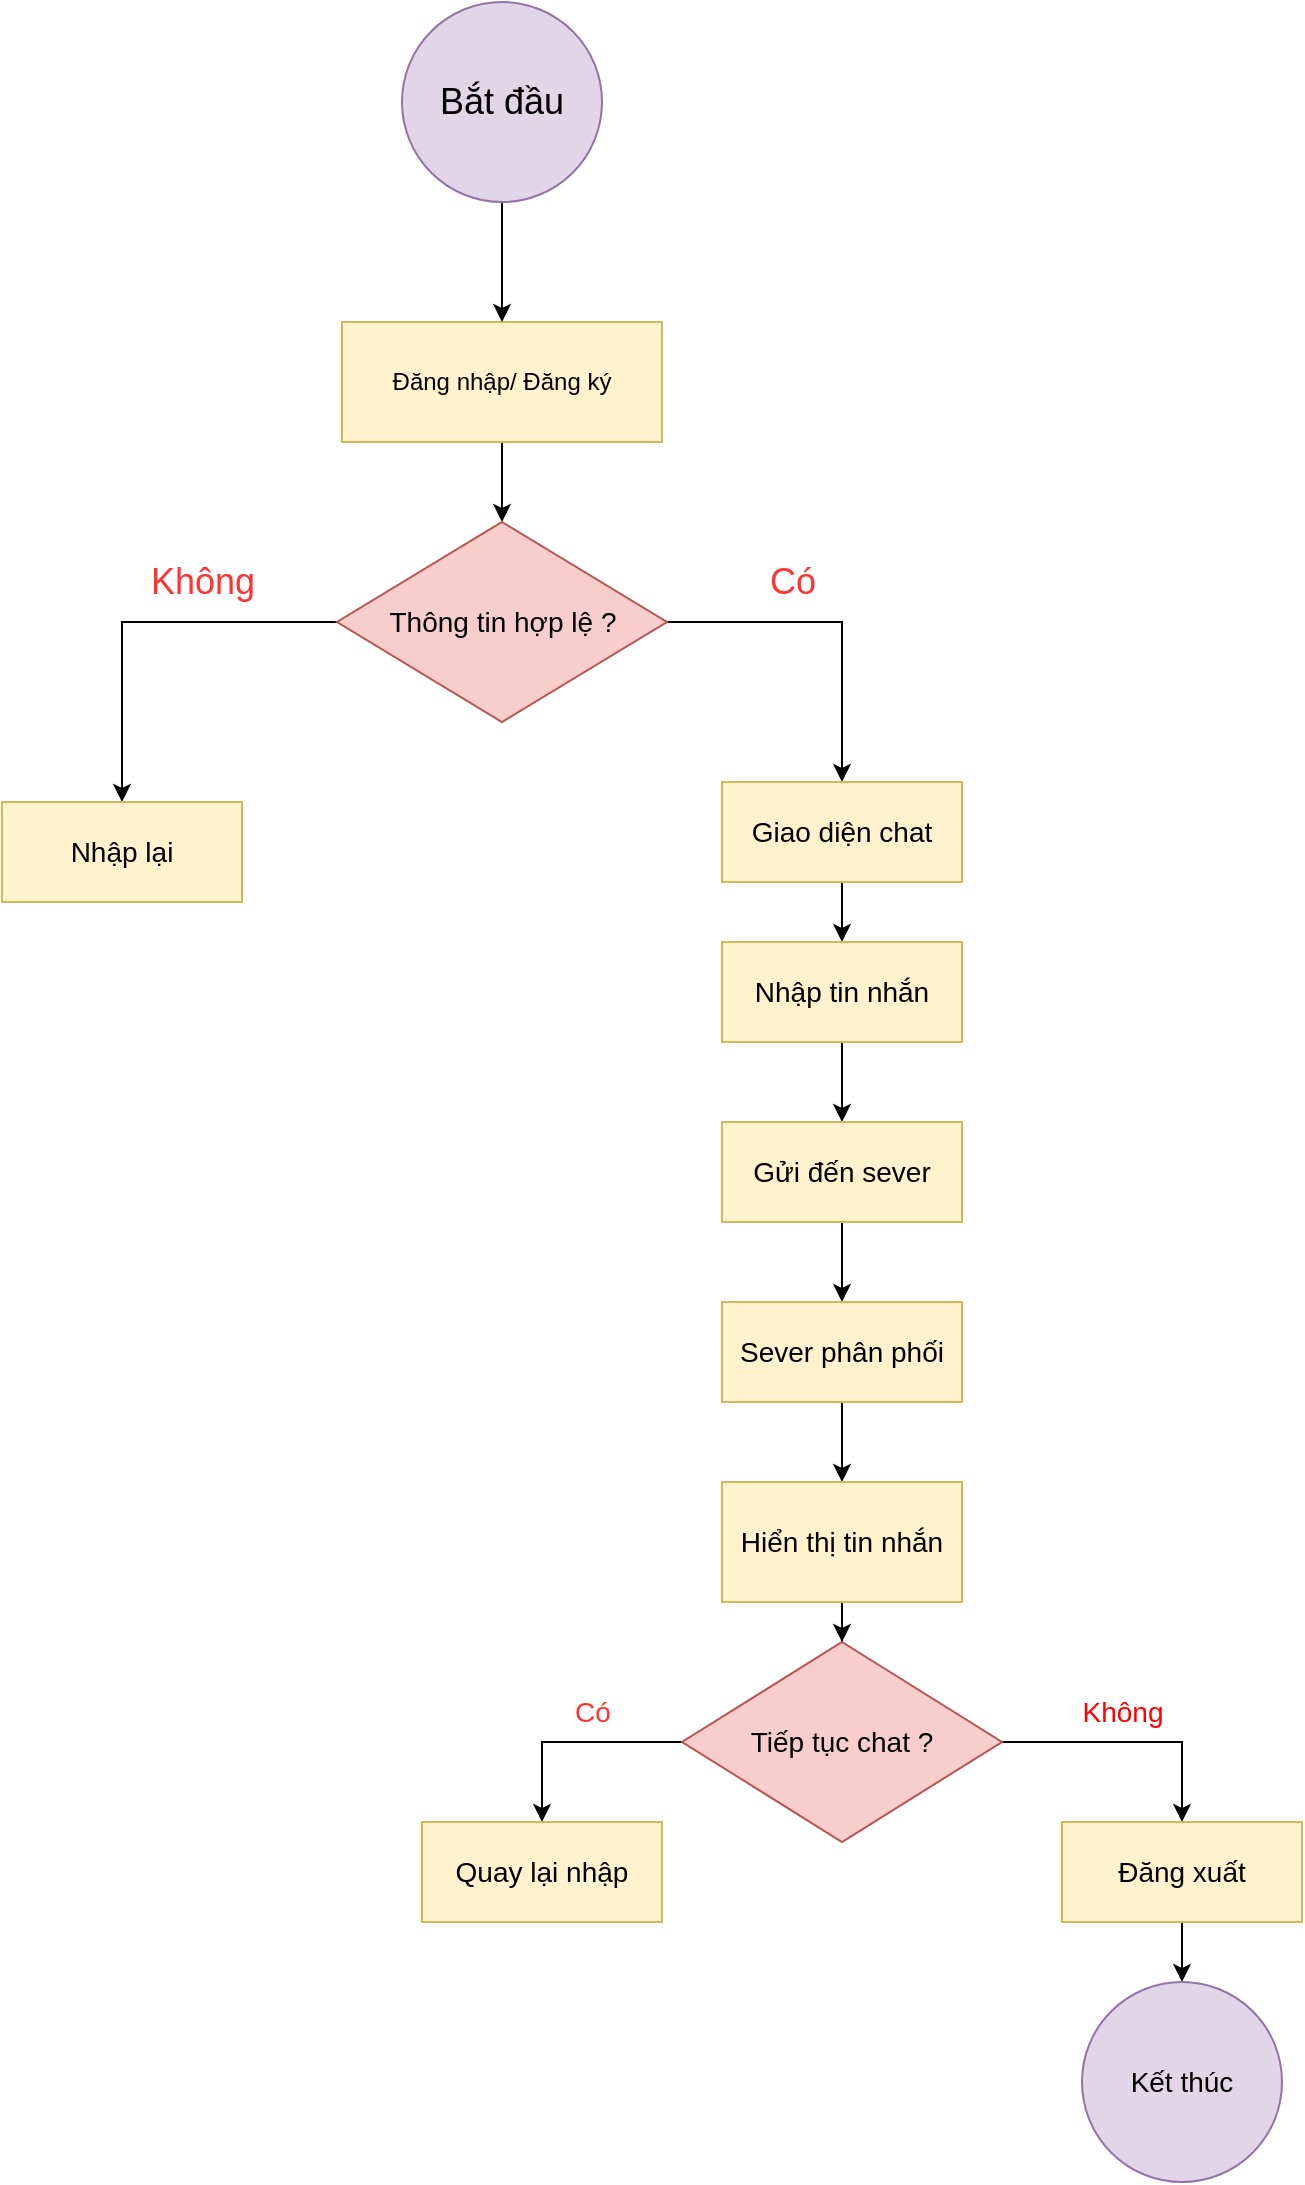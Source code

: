 <mxfile version="24.7.17">
  <diagram name="Page-1" id="sUqcVRzRHTRMZLdzHKsm">
    <mxGraphModel dx="1036" dy="606" grid="1" gridSize="10" guides="1" tooltips="1" connect="1" arrows="1" fold="1" page="1" pageScale="1" pageWidth="850" pageHeight="1100" math="0" shadow="0">
      <root>
        <mxCell id="0" />
        <mxCell id="1" parent="0" />
        <mxCell id="-S_VFz-ffvNlaHWorEW4-25" style="edgeStyle=orthogonalEdgeStyle;rounded=0;orthogonalLoop=1;jettySize=auto;html=1;exitX=0.5;exitY=1;exitDx=0;exitDy=0;" edge="1" parent="1" source="-S_VFz-ffvNlaHWorEW4-2" target="-S_VFz-ffvNlaHWorEW4-4">
          <mxGeometry relative="1" as="geometry" />
        </mxCell>
        <mxCell id="-S_VFz-ffvNlaHWorEW4-2" value="Đăng nhập/ Đăng ký" style="rounded=0;whiteSpace=wrap;html=1;fillColor=#fff2cc;strokeColor=#d6b656;" vertex="1" parent="1">
          <mxGeometry x="360" y="170" width="160" height="60" as="geometry" />
        </mxCell>
        <mxCell id="-S_VFz-ffvNlaHWorEW4-19" style="edgeStyle=orthogonalEdgeStyle;rounded=0;orthogonalLoop=1;jettySize=auto;html=1;exitX=0.5;exitY=1;exitDx=0;exitDy=0;entryX=0.5;entryY=0;entryDx=0;entryDy=0;" edge="1" parent="1" source="-S_VFz-ffvNlaHWorEW4-3" target="-S_VFz-ffvNlaHWorEW4-2">
          <mxGeometry relative="1" as="geometry" />
        </mxCell>
        <mxCell id="-S_VFz-ffvNlaHWorEW4-3" value="&lt;font style=&quot;font-size: 18px;&quot;&gt;Bắt đầu&lt;/font&gt;" style="ellipse;whiteSpace=wrap;html=1;aspect=fixed;fillColor=#e1d5e7;strokeColor=#9673a6;" vertex="1" parent="1">
          <mxGeometry x="390" y="10" width="100" height="100" as="geometry" />
        </mxCell>
        <mxCell id="-S_VFz-ffvNlaHWorEW4-20" style="edgeStyle=orthogonalEdgeStyle;rounded=0;orthogonalLoop=1;jettySize=auto;html=1;exitX=1;exitY=0.5;exitDx=0;exitDy=0;" edge="1" parent="1" source="-S_VFz-ffvNlaHWorEW4-4" target="-S_VFz-ffvNlaHWorEW4-6">
          <mxGeometry relative="1" as="geometry" />
        </mxCell>
        <mxCell id="-S_VFz-ffvNlaHWorEW4-36" style="edgeStyle=orthogonalEdgeStyle;rounded=0;orthogonalLoop=1;jettySize=auto;html=1;exitX=0;exitY=0.5;exitDx=0;exitDy=0;" edge="1" parent="1" source="-S_VFz-ffvNlaHWorEW4-4" target="-S_VFz-ffvNlaHWorEW4-5">
          <mxGeometry relative="1" as="geometry" />
        </mxCell>
        <mxCell id="-S_VFz-ffvNlaHWorEW4-4" value="&lt;font style=&quot;font-size: 14px;&quot;&gt;Thông tin hợp lệ ?&lt;/font&gt;" style="rhombus;whiteSpace=wrap;html=1;fillColor=#f8cecc;strokeColor=#b85450;" vertex="1" parent="1">
          <mxGeometry x="357.5" y="270" width="165" height="100" as="geometry" />
        </mxCell>
        <mxCell id="-S_VFz-ffvNlaHWorEW4-5" value="&lt;font style=&quot;font-size: 14px;&quot;&gt;Nhập lại&lt;/font&gt;" style="rounded=0;whiteSpace=wrap;html=1;fillColor=#fff2cc;strokeColor=#d6b656;" vertex="1" parent="1">
          <mxGeometry x="190" y="410" width="120" height="50" as="geometry" />
        </mxCell>
        <mxCell id="-S_VFz-ffvNlaHWorEW4-27" style="edgeStyle=orthogonalEdgeStyle;rounded=0;orthogonalLoop=1;jettySize=auto;html=1;exitX=0.5;exitY=1;exitDx=0;exitDy=0;entryX=0.5;entryY=0;entryDx=0;entryDy=0;" edge="1" parent="1" source="-S_VFz-ffvNlaHWorEW4-6" target="-S_VFz-ffvNlaHWorEW4-8">
          <mxGeometry relative="1" as="geometry" />
        </mxCell>
        <mxCell id="-S_VFz-ffvNlaHWorEW4-6" value="&lt;font style=&quot;font-size: 14px;&quot;&gt;Giao diện chat&lt;/font&gt;" style="rounded=0;whiteSpace=wrap;html=1;fillColor=#fff2cc;strokeColor=#d6b656;" vertex="1" parent="1">
          <mxGeometry x="550" y="400" width="120" height="50" as="geometry" />
        </mxCell>
        <mxCell id="-S_VFz-ffvNlaHWorEW4-28" style="edgeStyle=orthogonalEdgeStyle;rounded=0;orthogonalLoop=1;jettySize=auto;html=1;exitX=0.5;exitY=1;exitDx=0;exitDy=0;" edge="1" parent="1" source="-S_VFz-ffvNlaHWorEW4-8" target="-S_VFz-ffvNlaHWorEW4-9">
          <mxGeometry relative="1" as="geometry" />
        </mxCell>
        <mxCell id="-S_VFz-ffvNlaHWorEW4-8" value="&lt;font style=&quot;font-size: 14px;&quot;&gt;Nhập tin nhắn&lt;/font&gt;" style="rounded=0;whiteSpace=wrap;html=1;fillColor=#fff2cc;strokeColor=#d6b656;" vertex="1" parent="1">
          <mxGeometry x="550" y="480" width="120" height="50" as="geometry" />
        </mxCell>
        <mxCell id="-S_VFz-ffvNlaHWorEW4-29" style="edgeStyle=orthogonalEdgeStyle;rounded=0;orthogonalLoop=1;jettySize=auto;html=1;exitX=0.5;exitY=1;exitDx=0;exitDy=0;entryX=0.5;entryY=0;entryDx=0;entryDy=0;" edge="1" parent="1" source="-S_VFz-ffvNlaHWorEW4-9" target="-S_VFz-ffvNlaHWorEW4-11">
          <mxGeometry relative="1" as="geometry" />
        </mxCell>
        <mxCell id="-S_VFz-ffvNlaHWorEW4-9" value="&lt;font style=&quot;font-size: 14px;&quot;&gt;Gửi đến sever&lt;/font&gt;" style="rounded=0;whiteSpace=wrap;html=1;fillColor=#fff2cc;strokeColor=#d6b656;" vertex="1" parent="1">
          <mxGeometry x="550" y="570" width="120" height="50" as="geometry" />
        </mxCell>
        <mxCell id="-S_VFz-ffvNlaHWorEW4-30" style="edgeStyle=orthogonalEdgeStyle;rounded=0;orthogonalLoop=1;jettySize=auto;html=1;exitX=0.5;exitY=1;exitDx=0;exitDy=0;entryX=0.5;entryY=0;entryDx=0;entryDy=0;" edge="1" parent="1" source="-S_VFz-ffvNlaHWorEW4-11" target="-S_VFz-ffvNlaHWorEW4-12">
          <mxGeometry relative="1" as="geometry" />
        </mxCell>
        <mxCell id="-S_VFz-ffvNlaHWorEW4-11" value="&lt;font style=&quot;font-size: 14px;&quot;&gt;Sever phân phối&lt;/font&gt;" style="rounded=0;whiteSpace=wrap;html=1;fillColor=#fff2cc;strokeColor=#d6b656;" vertex="1" parent="1">
          <mxGeometry x="550" y="660" width="120" height="50" as="geometry" />
        </mxCell>
        <mxCell id="-S_VFz-ffvNlaHWorEW4-31" style="edgeStyle=orthogonalEdgeStyle;rounded=0;orthogonalLoop=1;jettySize=auto;html=1;exitX=0.5;exitY=1;exitDx=0;exitDy=0;" edge="1" parent="1" source="-S_VFz-ffvNlaHWorEW4-12" target="-S_VFz-ffvNlaHWorEW4-13">
          <mxGeometry relative="1" as="geometry" />
        </mxCell>
        <mxCell id="-S_VFz-ffvNlaHWorEW4-12" value="&lt;font style=&quot;font-size: 14px;&quot;&gt;Hiển thị tin nhắn&lt;/font&gt;" style="rounded=0;whiteSpace=wrap;html=1;fillColor=#fff2cc;strokeColor=#d6b656;" vertex="1" parent="1">
          <mxGeometry x="550" y="750" width="120" height="60" as="geometry" />
        </mxCell>
        <mxCell id="-S_VFz-ffvNlaHWorEW4-32" style="edgeStyle=orthogonalEdgeStyle;rounded=0;orthogonalLoop=1;jettySize=auto;html=1;exitX=0;exitY=0.5;exitDx=0;exitDy=0;entryX=0.5;entryY=0;entryDx=0;entryDy=0;" edge="1" parent="1" source="-S_VFz-ffvNlaHWorEW4-13" target="-S_VFz-ffvNlaHWorEW4-17">
          <mxGeometry relative="1" as="geometry" />
        </mxCell>
        <mxCell id="-S_VFz-ffvNlaHWorEW4-33" style="edgeStyle=orthogonalEdgeStyle;rounded=0;orthogonalLoop=1;jettySize=auto;html=1;exitX=1;exitY=0.5;exitDx=0;exitDy=0;entryX=0.5;entryY=0;entryDx=0;entryDy=0;" edge="1" parent="1" source="-S_VFz-ffvNlaHWorEW4-13" target="-S_VFz-ffvNlaHWorEW4-16">
          <mxGeometry relative="1" as="geometry" />
        </mxCell>
        <mxCell id="-S_VFz-ffvNlaHWorEW4-13" value="&lt;font style=&quot;font-size: 14px;&quot;&gt;Tiếp tục chat ?&lt;/font&gt;" style="rhombus;whiteSpace=wrap;html=1;fillColor=#f8cecc;strokeColor=#b85450;" vertex="1" parent="1">
          <mxGeometry x="530" y="830" width="160" height="100" as="geometry" />
        </mxCell>
        <mxCell id="-S_VFz-ffvNlaHWorEW4-14" style="edgeStyle=orthogonalEdgeStyle;rounded=0;orthogonalLoop=1;jettySize=auto;html=1;exitX=0.5;exitY=1;exitDx=0;exitDy=0;" edge="1" parent="1" source="-S_VFz-ffvNlaHWorEW4-11" target="-S_VFz-ffvNlaHWorEW4-11">
          <mxGeometry relative="1" as="geometry" />
        </mxCell>
        <mxCell id="-S_VFz-ffvNlaHWorEW4-40" style="edgeStyle=orthogonalEdgeStyle;rounded=0;orthogonalLoop=1;jettySize=auto;html=1;exitX=0.5;exitY=1;exitDx=0;exitDy=0;entryX=0.5;entryY=0;entryDx=0;entryDy=0;" edge="1" parent="1" source="-S_VFz-ffvNlaHWorEW4-16" target="-S_VFz-ffvNlaHWorEW4-39">
          <mxGeometry relative="1" as="geometry" />
        </mxCell>
        <mxCell id="-S_VFz-ffvNlaHWorEW4-16" value="&lt;font style=&quot;font-size: 14px;&quot;&gt;Đăng xuất&lt;/font&gt;" style="rounded=0;whiteSpace=wrap;html=1;fillColor=#fff2cc;strokeColor=#d6b656;" vertex="1" parent="1">
          <mxGeometry x="720" y="920" width="120" height="50" as="geometry" />
        </mxCell>
        <mxCell id="-S_VFz-ffvNlaHWorEW4-17" value="&lt;font style=&quot;font-size: 14px;&quot;&gt;Quay lại nhập&lt;/font&gt;" style="rounded=0;whiteSpace=wrap;html=1;fillColor=#fff2cc;strokeColor=#d6b656;" vertex="1" parent="1">
          <mxGeometry x="400" y="920" width="120" height="50" as="geometry" />
        </mxCell>
        <mxCell id="-S_VFz-ffvNlaHWorEW4-22" value="&lt;font color=&quot;#ff3333&quot; style=&quot;font-size: 18px;&quot;&gt;Không&lt;/font&gt;" style="text;html=1;align=center;verticalAlign=middle;resizable=0;points=[];autosize=1;strokeColor=none;fillColor=none;" vertex="1" parent="1">
          <mxGeometry x="250" y="280" width="80" height="40" as="geometry" />
        </mxCell>
        <mxCell id="-S_VFz-ffvNlaHWorEW4-24" value="&lt;font color=&quot;#ff3333&quot; style=&quot;font-size: 18px;&quot;&gt;Có&lt;/font&gt;" style="text;html=1;align=center;verticalAlign=middle;resizable=0;points=[];autosize=1;strokeColor=none;fillColor=none;" vertex="1" parent="1">
          <mxGeometry x="560" y="280" width="50" height="40" as="geometry" />
        </mxCell>
        <mxCell id="-S_VFz-ffvNlaHWorEW4-37" value="&lt;font color=&quot;#ff3333&quot; style=&quot;font-size: 14px;&quot;&gt;Có&lt;/font&gt;" style="text;html=1;align=center;verticalAlign=middle;resizable=0;points=[];autosize=1;strokeColor=none;fillColor=none;" vertex="1" parent="1">
          <mxGeometry x="465" y="850" width="40" height="30" as="geometry" />
        </mxCell>
        <mxCell id="-S_VFz-ffvNlaHWorEW4-38" value="&lt;font color=&quot;#ff0000&quot; style=&quot;font-size: 14px;&quot;&gt;Không&lt;/font&gt;" style="text;html=1;align=center;verticalAlign=middle;resizable=0;points=[];autosize=1;strokeColor=none;fillColor=none;" vertex="1" parent="1">
          <mxGeometry x="720" y="850" width="60" height="30" as="geometry" />
        </mxCell>
        <mxCell id="-S_VFz-ffvNlaHWorEW4-39" value="&lt;font style=&quot;font-size: 14px;&quot;&gt;Kết thúc&lt;/font&gt;" style="ellipse;whiteSpace=wrap;html=1;aspect=fixed;fillColor=#e1d5e7;strokeColor=#9673a6;" vertex="1" parent="1">
          <mxGeometry x="730" y="1000" width="100" height="100" as="geometry" />
        </mxCell>
      </root>
    </mxGraphModel>
  </diagram>
</mxfile>
